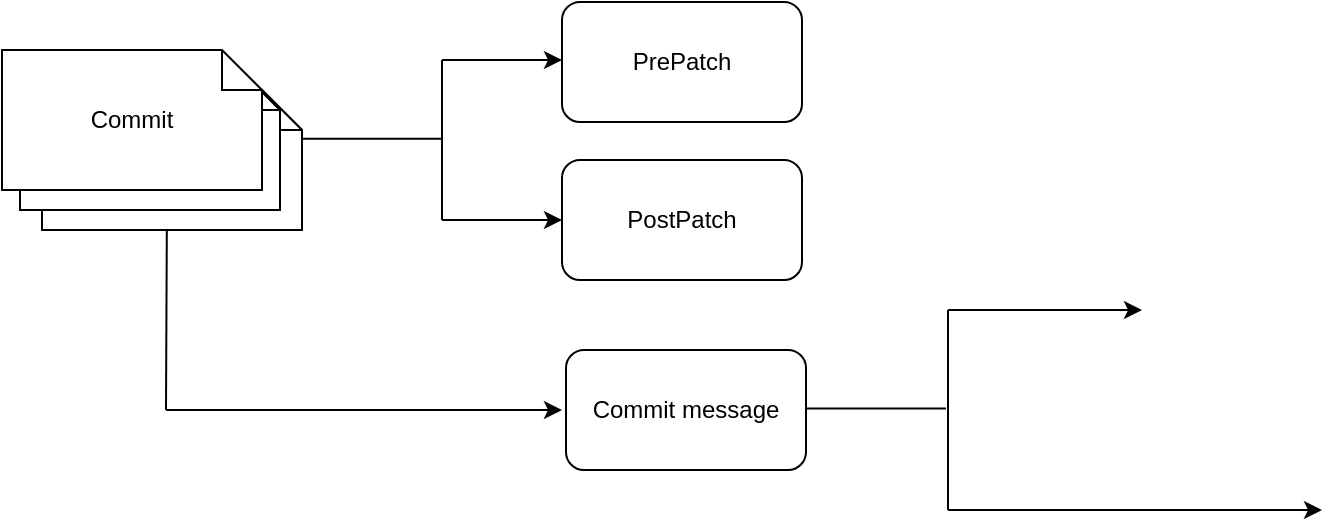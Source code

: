 <mxfile version="21.2.1" type="github">
  <diagram name="第 1 页" id="AJSdKsO4C3Va9-b6ls6C">
    <mxGraphModel dx="1134" dy="706" grid="1" gridSize="10" guides="1" tooltips="1" connect="1" arrows="1" fold="1" page="1" pageScale="1" pageWidth="827" pageHeight="1169" math="0" shadow="0">
      <root>
        <mxCell id="0" />
        <mxCell id="1" parent="0" />
        <mxCell id="vWMWjwVAAwe9uqM1hpxN-3" value="Note" style="shape=note;size=20;whiteSpace=wrap;html=1;" vertex="1" parent="1">
          <mxGeometry x="130" y="320" width="130" height="70" as="geometry" />
        </mxCell>
        <mxCell id="vWMWjwVAAwe9uqM1hpxN-4" value="Note" style="shape=note;size=20;whiteSpace=wrap;html=1;" vertex="1" parent="1">
          <mxGeometry x="130" y="320" width="130" height="70" as="geometry" />
        </mxCell>
        <mxCell id="vWMWjwVAAwe9uqM1hpxN-5" value="Note" style="shape=note;size=20;whiteSpace=wrap;html=1;" vertex="1" parent="1">
          <mxGeometry x="119" y="310" width="130" height="70" as="geometry" />
        </mxCell>
        <mxCell id="vWMWjwVAAwe9uqM1hpxN-6" value="Commit" style="shape=note;size=20;whiteSpace=wrap;html=1;" vertex="1" parent="1">
          <mxGeometry x="110" y="300" width="130" height="70" as="geometry" />
        </mxCell>
        <mxCell id="vWMWjwVAAwe9uqM1hpxN-9" value="" style="endArrow=none;html=1;rounded=0;" edge="1" parent="1">
          <mxGeometry width="50" height="50" relative="1" as="geometry">
            <mxPoint x="260" y="344.41" as="sourcePoint" />
            <mxPoint x="330" y="344.41" as="targetPoint" />
          </mxGeometry>
        </mxCell>
        <mxCell id="vWMWjwVAAwe9uqM1hpxN-10" value="" style="endArrow=none;html=1;rounded=0;" edge="1" parent="1">
          <mxGeometry width="50" height="50" relative="1" as="geometry">
            <mxPoint x="330" y="385" as="sourcePoint" />
            <mxPoint x="330" y="305" as="targetPoint" />
          </mxGeometry>
        </mxCell>
        <mxCell id="vWMWjwVAAwe9uqM1hpxN-13" value="" style="endArrow=classic;html=1;rounded=0;" edge="1" parent="1">
          <mxGeometry width="50" height="50" relative="1" as="geometry">
            <mxPoint x="330" y="305" as="sourcePoint" />
            <mxPoint x="390" y="305" as="targetPoint" />
          </mxGeometry>
        </mxCell>
        <mxCell id="vWMWjwVAAwe9uqM1hpxN-14" value="" style="endArrow=classic;html=1;rounded=0;" edge="1" parent="1">
          <mxGeometry width="50" height="50" relative="1" as="geometry">
            <mxPoint x="330" y="385" as="sourcePoint" />
            <mxPoint x="390" y="385" as="targetPoint" />
          </mxGeometry>
        </mxCell>
        <mxCell id="vWMWjwVAAwe9uqM1hpxN-15" value="PrePatch" style="rounded=1;whiteSpace=wrap;html=1;" vertex="1" parent="1">
          <mxGeometry x="390" y="276" width="120" height="60" as="geometry" />
        </mxCell>
        <mxCell id="vWMWjwVAAwe9uqM1hpxN-16" value="PostPatch" style="rounded=1;whiteSpace=wrap;html=1;" vertex="1" parent="1">
          <mxGeometry x="390" y="355" width="120" height="60" as="geometry" />
        </mxCell>
        <mxCell id="vWMWjwVAAwe9uqM1hpxN-18" value="" style="endArrow=none;html=1;rounded=0;" edge="1" parent="1">
          <mxGeometry width="50" height="50" relative="1" as="geometry">
            <mxPoint x="192" y="480" as="sourcePoint" />
            <mxPoint x="192.41" y="390" as="targetPoint" />
          </mxGeometry>
        </mxCell>
        <mxCell id="vWMWjwVAAwe9uqM1hpxN-19" value="" style="endArrow=classic;html=1;rounded=0;" edge="1" parent="1">
          <mxGeometry width="50" height="50" relative="1" as="geometry">
            <mxPoint x="192" y="480" as="sourcePoint" />
            <mxPoint x="390" y="480" as="targetPoint" />
          </mxGeometry>
        </mxCell>
        <mxCell id="vWMWjwVAAwe9uqM1hpxN-20" value="Commit message" style="rounded=1;whiteSpace=wrap;html=1;" vertex="1" parent="1">
          <mxGeometry x="392" y="450" width="120" height="60" as="geometry" />
        </mxCell>
        <mxCell id="vWMWjwVAAwe9uqM1hpxN-23" value="" style="endArrow=none;html=1;rounded=0;" edge="1" parent="1">
          <mxGeometry width="50" height="50" relative="1" as="geometry">
            <mxPoint x="512" y="479.29" as="sourcePoint" />
            <mxPoint x="582" y="479.29" as="targetPoint" />
          </mxGeometry>
        </mxCell>
        <mxCell id="vWMWjwVAAwe9uqM1hpxN-24" value="" style="endArrow=none;html=1;rounded=0;" edge="1" parent="1">
          <mxGeometry width="50" height="50" relative="1" as="geometry">
            <mxPoint x="583" y="530" as="sourcePoint" />
            <mxPoint x="583" y="430" as="targetPoint" />
          </mxGeometry>
        </mxCell>
        <mxCell id="vWMWjwVAAwe9uqM1hpxN-26" value="" style="endArrow=classic;html=1;rounded=0;" edge="1" parent="1">
          <mxGeometry width="50" height="50" relative="1" as="geometry">
            <mxPoint x="583" y="430" as="sourcePoint" />
            <mxPoint x="680" y="430" as="targetPoint" />
          </mxGeometry>
        </mxCell>
        <mxCell id="vWMWjwVAAwe9uqM1hpxN-27" value="" style="endArrow=classic;html=1;rounded=0;" edge="1" parent="1">
          <mxGeometry width="50" height="50" relative="1" as="geometry">
            <mxPoint x="583" y="530" as="sourcePoint" />
            <mxPoint x="770" y="530" as="targetPoint" />
          </mxGeometry>
        </mxCell>
      </root>
    </mxGraphModel>
  </diagram>
</mxfile>
